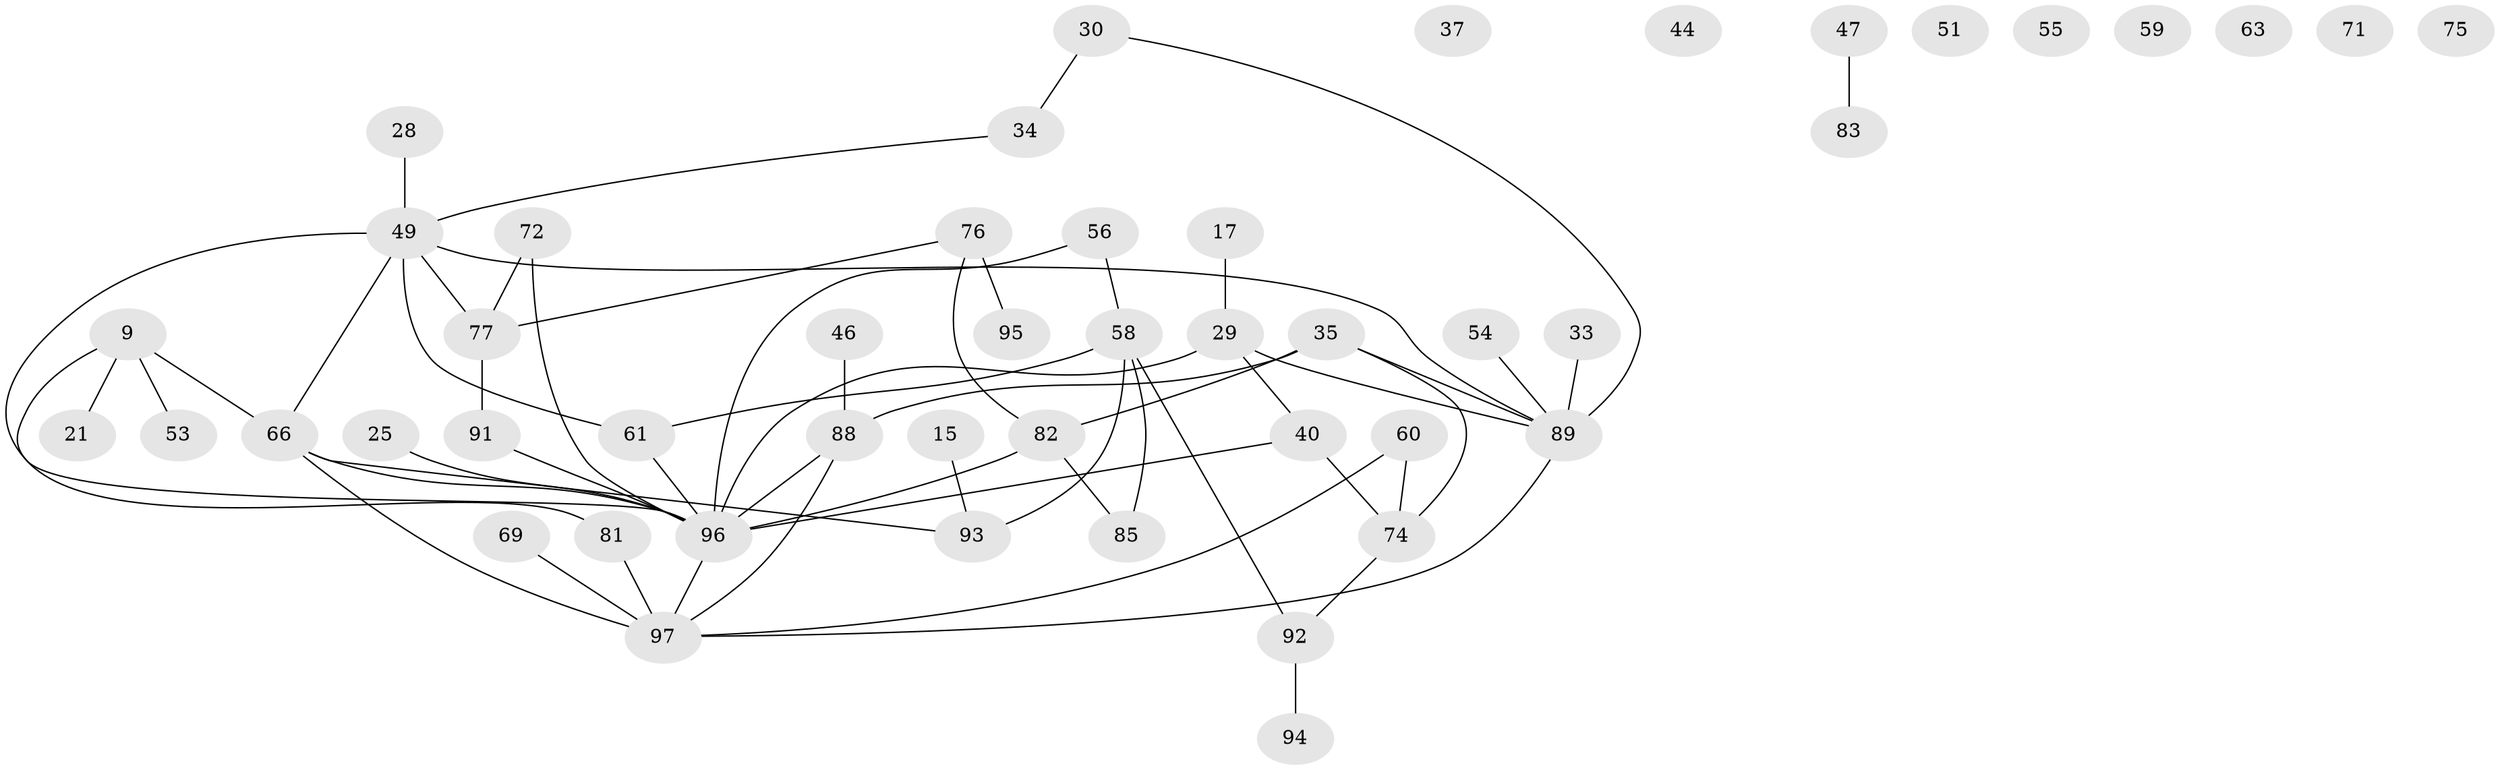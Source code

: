 // original degree distribution, {3: 0.21649484536082475, 1: 0.17525773195876287, 6: 0.030927835051546393, 2: 0.26804123711340205, 4: 0.12371134020618557, 5: 0.10309278350515463, 0: 0.08247422680412371}
// Generated by graph-tools (version 1.1) at 2025/39/03/09/25 04:39:11]
// undirected, 48 vertices, 58 edges
graph export_dot {
graph [start="1"]
  node [color=gray90,style=filled];
  9;
  15;
  17;
  21;
  25;
  28;
  29 [super="+20"];
  30;
  33;
  34;
  35 [super="+1"];
  37;
  40;
  44;
  46;
  47;
  49 [super="+13+5+19"];
  51;
  53;
  54;
  55;
  56;
  58;
  59;
  60;
  61 [super="+26"];
  63;
  66 [super="+42+41"];
  69;
  71;
  72;
  74 [super="+31+50"];
  75;
  76 [super="+52"];
  77 [super="+68+70"];
  81;
  82 [super="+6+16+65"];
  83;
  85;
  88 [super="+36+32+48"];
  89 [super="+8+39+80"];
  91;
  92 [super="+67+84"];
  93 [super="+4"];
  94;
  95 [super="+86"];
  96 [super="+87+43+90+79"];
  97 [super="+12"];
  9 -- 21;
  9 -- 53;
  9 -- 81;
  9 -- 66;
  15 -- 93;
  17 -- 29;
  25 -- 96;
  28 -- 49;
  29 -- 40 [weight=2];
  29 -- 89;
  29 -- 96;
  30 -- 34;
  30 -- 89;
  33 -- 89;
  34 -- 49;
  35 -- 89;
  35 -- 74;
  35 -- 82;
  35 -- 88 [weight=2];
  40 -- 74;
  40 -- 96 [weight=2];
  46 -- 88;
  47 -- 83;
  49 -- 66 [weight=2];
  49 -- 96 [weight=2];
  49 -- 61 [weight=3];
  49 -- 77;
  49 -- 89 [weight=2];
  54 -- 89;
  56 -- 58;
  56 -- 96;
  58 -- 85;
  58 -- 93 [weight=2];
  58 -- 61;
  58 -- 92;
  60 -- 97;
  60 -- 74;
  61 -- 96;
  66 -- 93;
  66 -- 97 [weight=3];
  66 -- 96 [weight=2];
  69 -- 97;
  72 -- 96;
  72 -- 77;
  74 -- 92;
  76 -- 82;
  76 -- 95 [weight=2];
  76 -- 77;
  77 -- 91;
  81 -- 97;
  82 -- 96 [weight=3];
  82 -- 85;
  88 -- 97;
  88 -- 96 [weight=2];
  89 -- 97 [weight=2];
  91 -- 96;
  92 -- 94;
  96 -- 97;
}
